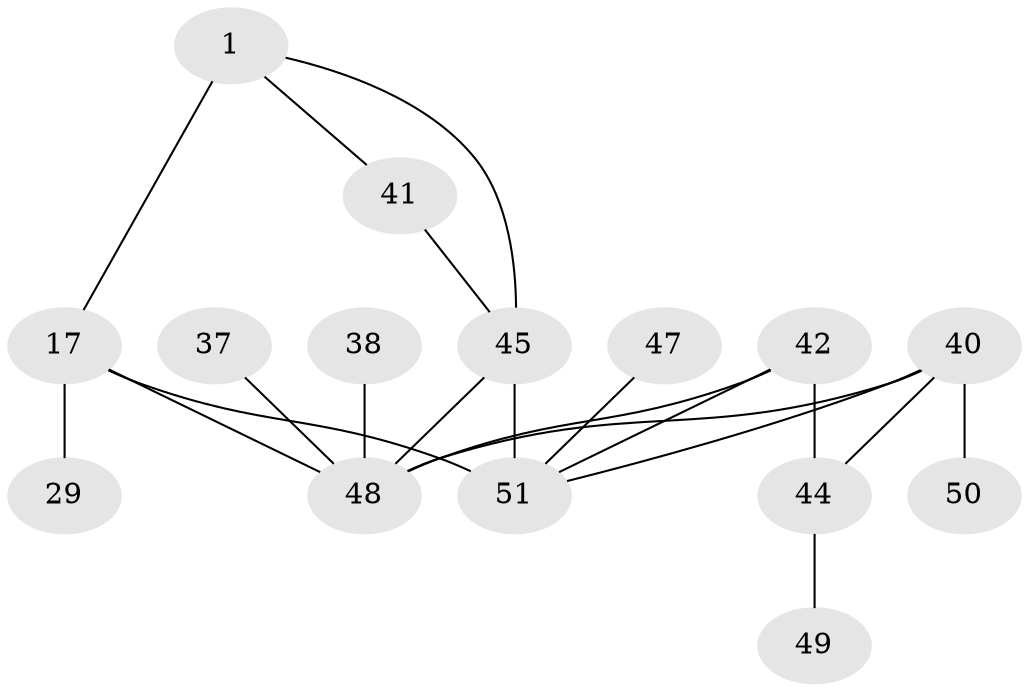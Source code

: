 // original degree distribution, {6: 0.0392156862745098, 7: 0.0196078431372549, 3: 0.3137254901960784, 4: 0.17647058823529413, 5: 0.0392156862745098, 2: 0.19607843137254902, 1: 0.21568627450980393}
// Generated by graph-tools (version 1.1) at 2025/44/03/04/25 21:44:42]
// undirected, 15 vertices, 20 edges
graph export_dot {
graph [start="1"]
  node [color=gray90,style=filled];
  1;
  17 [super="+5+12"];
  29;
  37;
  38;
  40 [super="+19+25+36"];
  41 [super="+35"];
  42;
  44 [super="+24"];
  45 [super="+39+28+32+31"];
  47;
  48 [super="+3+15+27+43"];
  49;
  50;
  51 [super="+6+33+46"];
  1 -- 17 [weight=3];
  1 -- 41;
  1 -- 45 [weight=2];
  17 -- 48 [weight=4];
  17 -- 29;
  17 -- 51 [weight=4];
  37 -- 48;
  38 -- 48;
  40 -- 50;
  40 -- 48 [weight=4];
  40 -- 44;
  40 -- 51;
  41 -- 45 [weight=2];
  42 -- 44 [weight=2];
  42 -- 51;
  42 -- 48;
  44 -- 49;
  45 -- 48;
  45 -- 51 [weight=3];
  47 -- 51;
}
